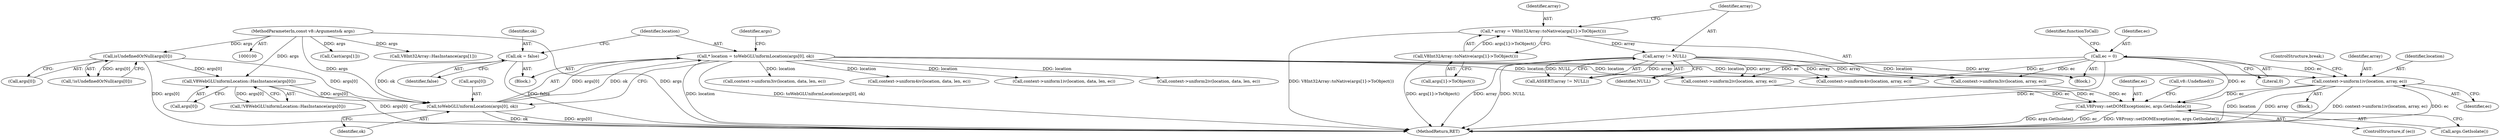 digraph "0_Chrome_e9372a1bfd3588a80fcf49aa07321f0971dd6091_62@pointer" {
"1000171" [label="(Call,context->uniform1iv(location, array, ec))"];
"1000141" [label="(Call,* location = toWebGLUniformLocation(args[0], ok))"];
"1000143" [label="(Call,toWebGLUniformLocation(args[0], ok))"];
"1000128" [label="(Call,V8WebGLUniformLocation::HasInstance(args[0]))"];
"1000123" [label="(Call,isUndefinedOrNull(args[0]))"];
"1000101" [label="(MethodParameterIn,const v8::Arguments& args)"];
"1000137" [label="(Call,ok = false)"];
"1000160" [label="(Call,array != NULL)"];
"1000155" [label="(Call,* array = V8Int32Array::toNative(args[1]->ToObject()))"];
"1000157" [label="(Call,V8Int32Array::toNative(args[1]->ToObject()))"];
"1000164" [label="(Call,ec = 0)"];
"1000199" [label="(Call,V8Proxy::setDOMException(ec, args.GetIsolate()))"];
"1000165" [label="(Identifier,ec)"];
"1000213" [label="(Call,Cast(args[1]))"];
"1000162" [label="(Identifier,NULL)"];
"1000200" [label="(Identifier,ec)"];
"1000283" [label="(MethodReturn,RET)"];
"1000101" [label="(MethodParameterIn,const v8::Arguments& args)"];
"1000153" [label="(Block,)"];
"1000171" [label="(Call,context->uniform1iv(location, array, ec))"];
"1000159" [label="(Call,ASSERT(array != NULL))"];
"1000124" [label="(Call,args[0])"];
"1000177" [label="(Call,context->uniform2iv(location, array, ec))"];
"1000143" [label="(Call,toWebGLUniformLocation(args[0], ok))"];
"1000161" [label="(Identifier,array)"];
"1000164" [label="(Call,ec = 0)"];
"1000103" [label="(Block,)"];
"1000158" [label="(Call,args[1]->ToObject())"];
"1000138" [label="(Identifier,ok)"];
"1000169" [label="(Block,)"];
"1000189" [label="(Call,context->uniform4iv(location, array, ec))"];
"1000129" [label="(Call,args[0])"];
"1000201" [label="(Call,args.GetIsolate())"];
"1000258" [label="(Call,context->uniform3iv(location, data, len, ec))"];
"1000174" [label="(Identifier,ec)"];
"1000265" [label="(Call,context->uniform4iv(location, data, len, ec))"];
"1000155" [label="(Call,* array = V8Int32Array::toNative(args[1]->ToObject()))"];
"1000123" [label="(Call,isUndefinedOrNull(args[0]))"];
"1000127" [label="(Call,!V8WebGLUniformLocation::HasInstance(args[0]))"];
"1000147" [label="(Identifier,ok)"];
"1000166" [label="(Literal,0)"];
"1000151" [label="(Identifier,args)"];
"1000244" [label="(Call,context->uniform1iv(location, data, len, ec))"];
"1000168" [label="(Identifier,functionToCall)"];
"1000139" [label="(Identifier,false)"];
"1000128" [label="(Call,V8WebGLUniformLocation::HasInstance(args[0]))"];
"1000157" [label="(Call,V8Int32Array::toNative(args[1]->ToObject()))"];
"1000175" [label="(ControlStructure,break;)"];
"1000160" [label="(Call,array != NULL)"];
"1000142" [label="(Identifier,location)"];
"1000122" [label="(Call,!isUndefinedOrNull(args[0]))"];
"1000197" [label="(ControlStructure,if (ec))"];
"1000199" [label="(Call,V8Proxy::setDOMException(ec, args.GetIsolate()))"];
"1000149" [label="(Call,V8Int32Array::HasInstance(args[1]))"];
"1000173" [label="(Identifier,array)"];
"1000137" [label="(Call,ok = false)"];
"1000172" [label="(Identifier,location)"];
"1000203" [label="(Call,v8::Undefined())"];
"1000251" [label="(Call,context->uniform2iv(location, data, len, ec))"];
"1000156" [label="(Identifier,array)"];
"1000141" [label="(Call,* location = toWebGLUniformLocation(args[0], ok))"];
"1000144" [label="(Call,args[0])"];
"1000183" [label="(Call,context->uniform3iv(location, array, ec))"];
"1000171" -> "1000169"  [label="AST: "];
"1000171" -> "1000174"  [label="CFG: "];
"1000172" -> "1000171"  [label="AST: "];
"1000173" -> "1000171"  [label="AST: "];
"1000174" -> "1000171"  [label="AST: "];
"1000175" -> "1000171"  [label="CFG: "];
"1000171" -> "1000283"  [label="DDG: location"];
"1000171" -> "1000283"  [label="DDG: array"];
"1000171" -> "1000283"  [label="DDG: context->uniform1iv(location, array, ec)"];
"1000171" -> "1000283"  [label="DDG: ec"];
"1000141" -> "1000171"  [label="DDG: location"];
"1000160" -> "1000171"  [label="DDG: array"];
"1000164" -> "1000171"  [label="DDG: ec"];
"1000171" -> "1000199"  [label="DDG: ec"];
"1000141" -> "1000103"  [label="AST: "];
"1000141" -> "1000143"  [label="CFG: "];
"1000142" -> "1000141"  [label="AST: "];
"1000143" -> "1000141"  [label="AST: "];
"1000151" -> "1000141"  [label="CFG: "];
"1000141" -> "1000283"  [label="DDG: location"];
"1000141" -> "1000283"  [label="DDG: toWebGLUniformLocation(args[0], ok)"];
"1000143" -> "1000141"  [label="DDG: args[0]"];
"1000143" -> "1000141"  [label="DDG: ok"];
"1000141" -> "1000177"  [label="DDG: location"];
"1000141" -> "1000183"  [label="DDG: location"];
"1000141" -> "1000189"  [label="DDG: location"];
"1000141" -> "1000244"  [label="DDG: location"];
"1000141" -> "1000251"  [label="DDG: location"];
"1000141" -> "1000258"  [label="DDG: location"];
"1000141" -> "1000265"  [label="DDG: location"];
"1000143" -> "1000147"  [label="CFG: "];
"1000144" -> "1000143"  [label="AST: "];
"1000147" -> "1000143"  [label="AST: "];
"1000143" -> "1000283"  [label="DDG: args[0]"];
"1000143" -> "1000283"  [label="DDG: ok"];
"1000128" -> "1000143"  [label="DDG: args[0]"];
"1000123" -> "1000143"  [label="DDG: args[0]"];
"1000101" -> "1000143"  [label="DDG: args"];
"1000137" -> "1000143"  [label="DDG: ok"];
"1000128" -> "1000127"  [label="AST: "];
"1000128" -> "1000129"  [label="CFG: "];
"1000129" -> "1000128"  [label="AST: "];
"1000127" -> "1000128"  [label="CFG: "];
"1000128" -> "1000283"  [label="DDG: args[0]"];
"1000128" -> "1000127"  [label="DDG: args[0]"];
"1000123" -> "1000128"  [label="DDG: args[0]"];
"1000101" -> "1000128"  [label="DDG: args"];
"1000123" -> "1000122"  [label="AST: "];
"1000123" -> "1000124"  [label="CFG: "];
"1000124" -> "1000123"  [label="AST: "];
"1000122" -> "1000123"  [label="CFG: "];
"1000123" -> "1000283"  [label="DDG: args[0]"];
"1000123" -> "1000122"  [label="DDG: args[0]"];
"1000101" -> "1000123"  [label="DDG: args"];
"1000101" -> "1000100"  [label="AST: "];
"1000101" -> "1000283"  [label="DDG: args"];
"1000101" -> "1000149"  [label="DDG: args"];
"1000101" -> "1000213"  [label="DDG: args"];
"1000137" -> "1000103"  [label="AST: "];
"1000137" -> "1000139"  [label="CFG: "];
"1000138" -> "1000137"  [label="AST: "];
"1000139" -> "1000137"  [label="AST: "];
"1000142" -> "1000137"  [label="CFG: "];
"1000137" -> "1000283"  [label="DDG: false"];
"1000160" -> "1000159"  [label="AST: "];
"1000160" -> "1000162"  [label="CFG: "];
"1000161" -> "1000160"  [label="AST: "];
"1000162" -> "1000160"  [label="AST: "];
"1000159" -> "1000160"  [label="CFG: "];
"1000160" -> "1000283"  [label="DDG: NULL"];
"1000160" -> "1000283"  [label="DDG: array"];
"1000160" -> "1000159"  [label="DDG: array"];
"1000160" -> "1000159"  [label="DDG: NULL"];
"1000155" -> "1000160"  [label="DDG: array"];
"1000160" -> "1000177"  [label="DDG: array"];
"1000160" -> "1000183"  [label="DDG: array"];
"1000160" -> "1000189"  [label="DDG: array"];
"1000155" -> "1000153"  [label="AST: "];
"1000155" -> "1000157"  [label="CFG: "];
"1000156" -> "1000155"  [label="AST: "];
"1000157" -> "1000155"  [label="AST: "];
"1000161" -> "1000155"  [label="CFG: "];
"1000155" -> "1000283"  [label="DDG: V8Int32Array::toNative(args[1]->ToObject())"];
"1000157" -> "1000155"  [label="DDG: args[1]->ToObject()"];
"1000157" -> "1000158"  [label="CFG: "];
"1000158" -> "1000157"  [label="AST: "];
"1000157" -> "1000283"  [label="DDG: args[1]->ToObject()"];
"1000164" -> "1000153"  [label="AST: "];
"1000164" -> "1000166"  [label="CFG: "];
"1000165" -> "1000164"  [label="AST: "];
"1000166" -> "1000164"  [label="AST: "];
"1000168" -> "1000164"  [label="CFG: "];
"1000164" -> "1000283"  [label="DDG: ec"];
"1000164" -> "1000177"  [label="DDG: ec"];
"1000164" -> "1000183"  [label="DDG: ec"];
"1000164" -> "1000189"  [label="DDG: ec"];
"1000164" -> "1000199"  [label="DDG: ec"];
"1000199" -> "1000197"  [label="AST: "];
"1000199" -> "1000201"  [label="CFG: "];
"1000200" -> "1000199"  [label="AST: "];
"1000201" -> "1000199"  [label="AST: "];
"1000203" -> "1000199"  [label="CFG: "];
"1000199" -> "1000283"  [label="DDG: args.GetIsolate()"];
"1000199" -> "1000283"  [label="DDG: ec"];
"1000199" -> "1000283"  [label="DDG: V8Proxy::setDOMException(ec, args.GetIsolate())"];
"1000183" -> "1000199"  [label="DDG: ec"];
"1000177" -> "1000199"  [label="DDG: ec"];
"1000189" -> "1000199"  [label="DDG: ec"];
}
